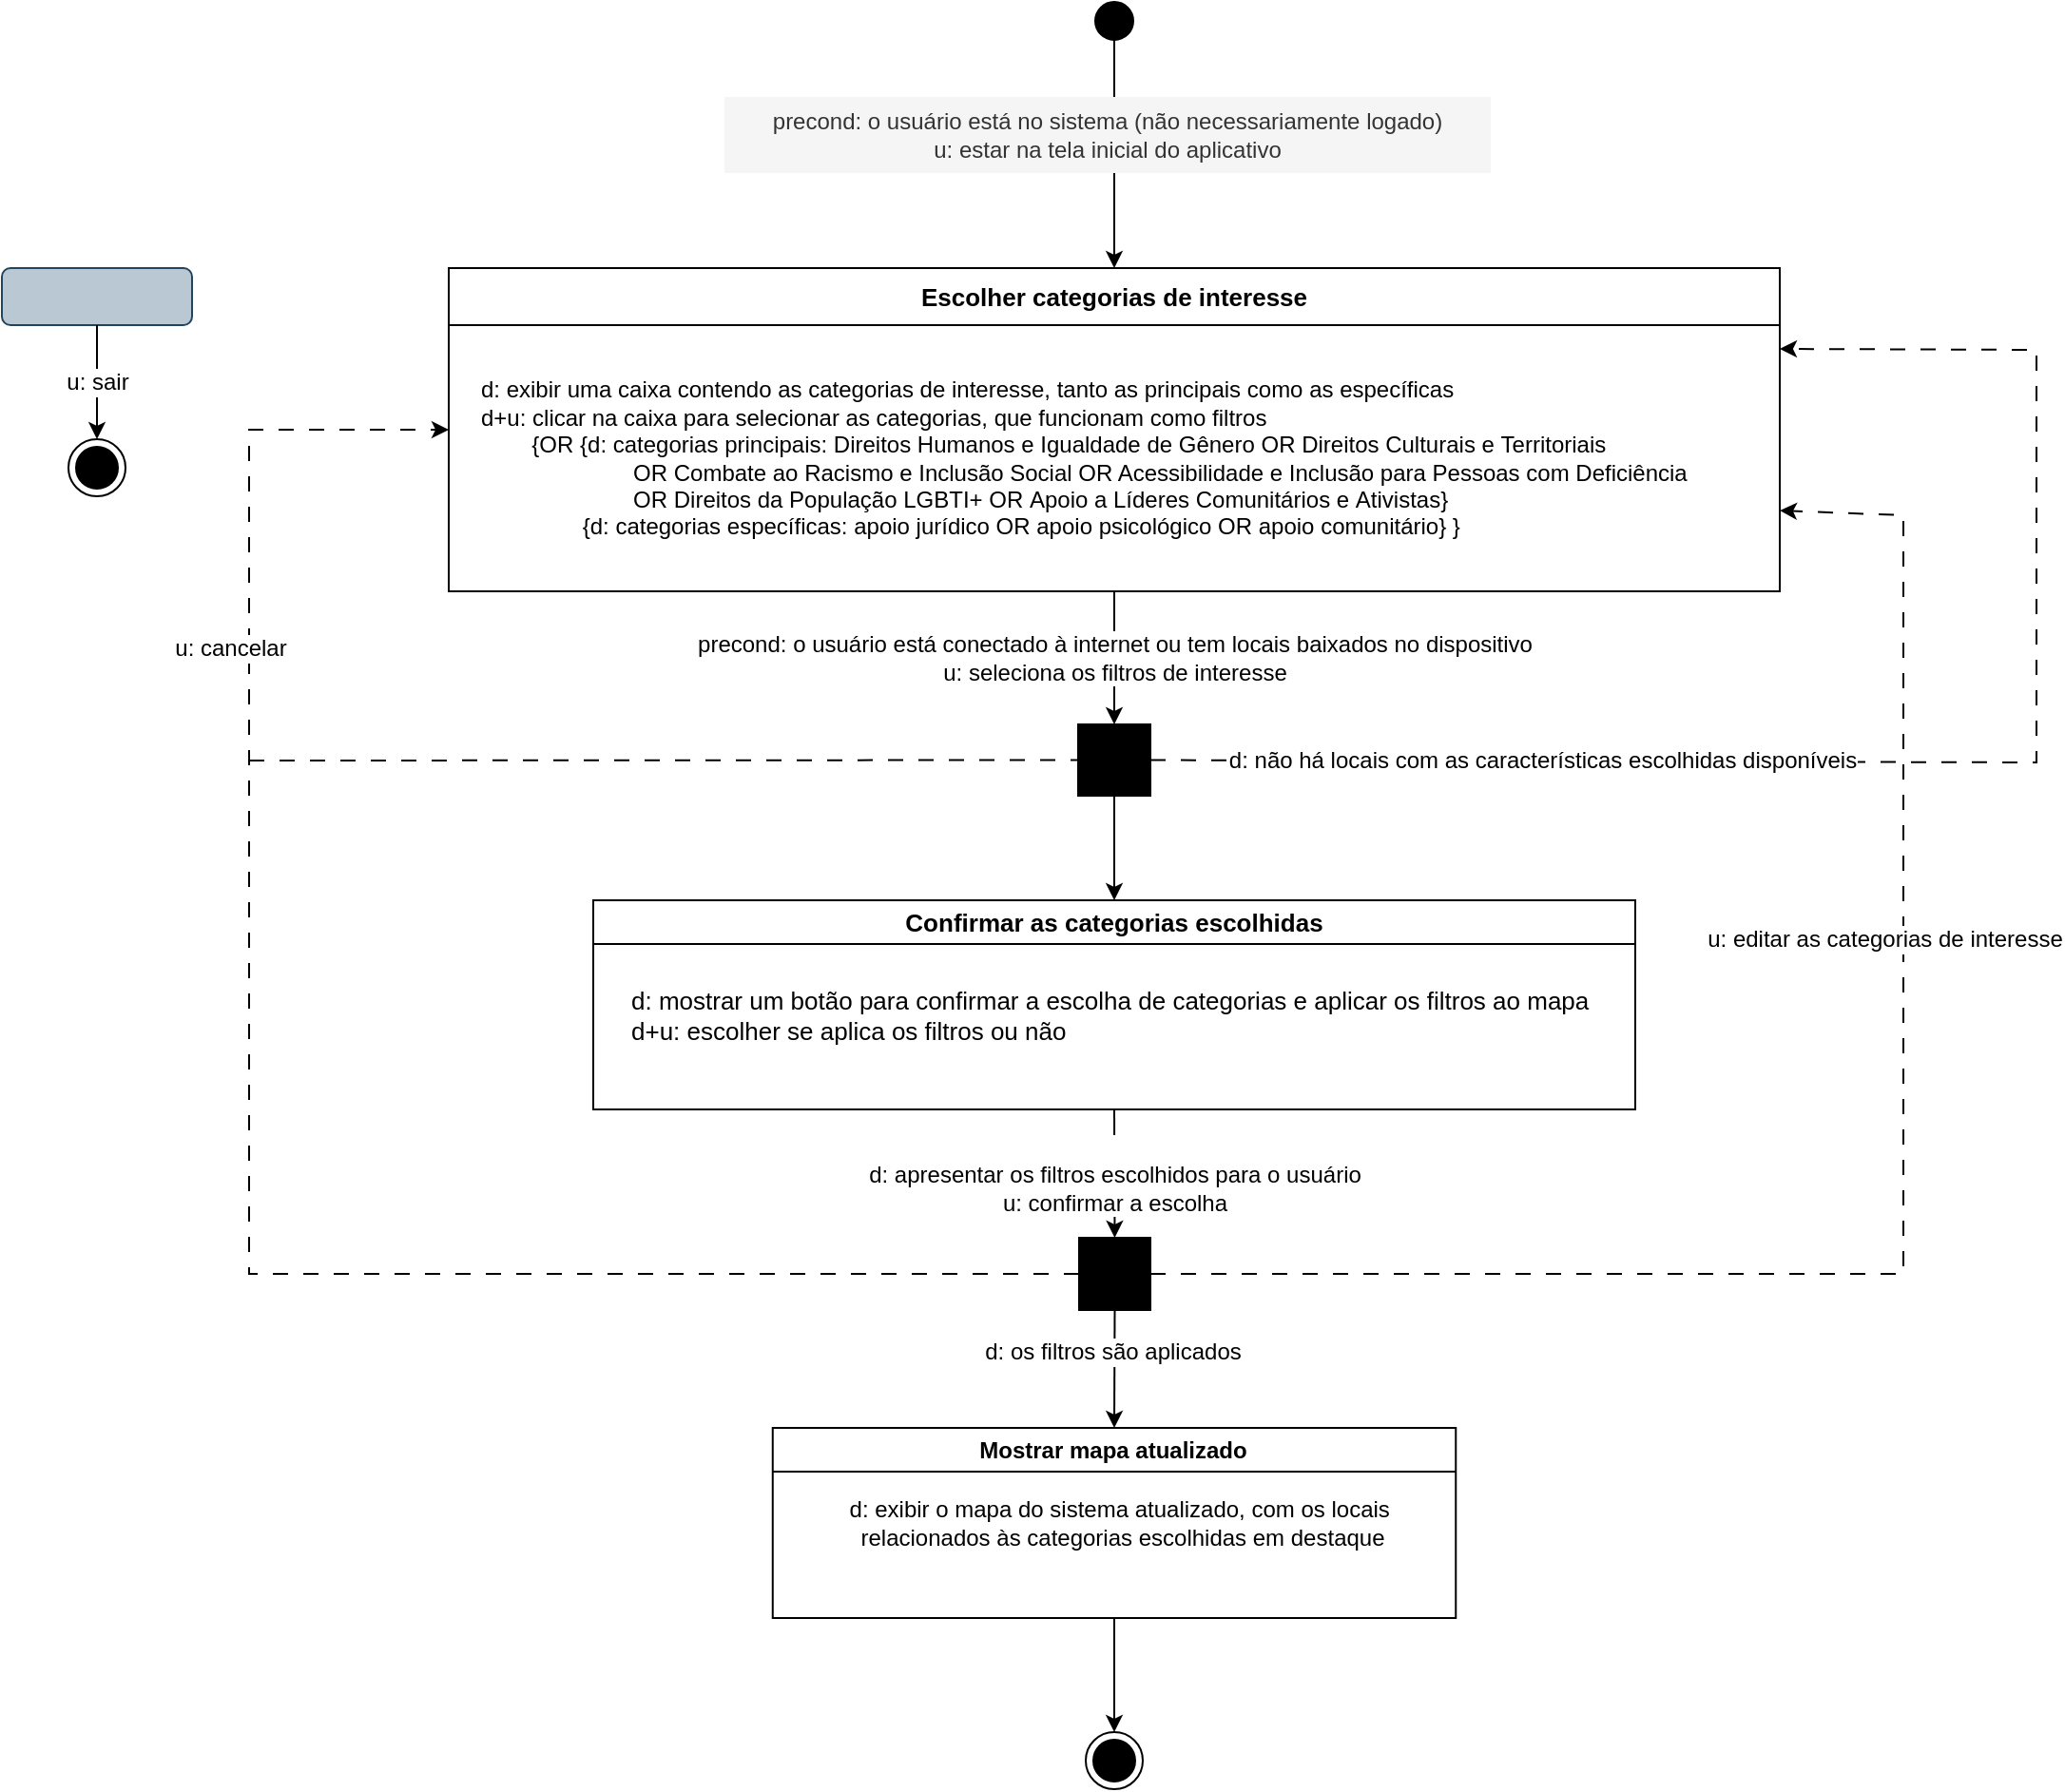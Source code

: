 <mxfile version="25.0.1">
  <diagram name="Página-1" id="4fPj8FKTWWKvgSlPfXeu">
    <mxGraphModel dx="1354" dy="1837" grid="1" gridSize="10" guides="1" tooltips="1" connect="1" arrows="1" fold="1" page="1" pageScale="1" pageWidth="827" pageHeight="1169" math="0" shadow="0">
      <root>
        <mxCell id="0" />
        <mxCell id="1" parent="0" />
        <mxCell id="tzBEl5uezkZAkphJzdvv-1" value="&lt;span style=&quot;font-size: 13px;&quot;&gt;Confirmar as categorias escolhidas&lt;/span&gt;" style="swimlane;whiteSpace=wrap;html=1;" parent="1" vertex="1">
          <mxGeometry x="681" y="332.5" width="548" height="110" as="geometry" />
        </mxCell>
        <mxCell id="tzBEl5uezkZAkphJzdvv-2" value="&lt;div&gt;&lt;font style=&quot;font-size: 13px;&quot;&gt;d: mostrar um botão para confirmar a escolha de categorias e aplicar&lt;/font&gt;&lt;span style=&quot;font-size: 13px; background-color: initial;&quot;&gt;&amp;nbsp;os filtros ao mapa&lt;/span&gt;&lt;/div&gt;&lt;div&gt;&lt;span style=&quot;font-size: 13px; background-color: initial;&quot;&gt;d+u: escolher se aplica os filtros ou não&lt;/span&gt;&lt;/div&gt;" style="text;html=1;align=left;verticalAlign=middle;resizable=0;points=[];autosize=1;strokeColor=none;fillColor=none;rotation=0;" parent="tzBEl5uezkZAkphJzdvv-1" vertex="1">
          <mxGeometry x="18" y="40" width="530" height="40" as="geometry" />
        </mxCell>
        <mxCell id="tzBEl5uezkZAkphJzdvv-5" value="" style="ellipse;whiteSpace=wrap;html=1;aspect=fixed;fillColor=#000000;" parent="1" vertex="1">
          <mxGeometry x="945" y="-140" width="20" height="20" as="geometry" />
        </mxCell>
        <mxCell id="tzBEl5uezkZAkphJzdvv-84" value="" style="whiteSpace=wrap;html=1;fontStyle=1;startSize=23;fillColor=#000000;direction=south;" parent="1" vertex="1">
          <mxGeometry x="936.5" y="510" width="37.5" height="38" as="geometry" />
        </mxCell>
        <mxCell id="tzBEl5uezkZAkphJzdvv-92" value="" style="endArrow=classic;html=1;rounded=0;exitX=0.5;exitY=1;exitDx=0;exitDy=0;entryX=0;entryY=0.5;entryDx=0;entryDy=0;" parent="1" source="tzBEl5uezkZAkphJzdvv-1" target="tzBEl5uezkZAkphJzdvv-84" edge="1">
          <mxGeometry relative="1" as="geometry">
            <mxPoint x="423.995" y="600" as="sourcePoint" />
            <mxPoint x="330" y="540" as="targetPoint" />
          </mxGeometry>
        </mxCell>
        <mxCell id="tzBEl5uezkZAkphJzdvv-93" value="&lt;div&gt;&lt;br&gt;&lt;/div&gt;&lt;div&gt;&lt;div&gt;d: apresentar os filtros escolhidos para o usuário&lt;/div&gt;u: confirmar a escolha&lt;/div&gt;" style="edgeLabel;resizable=0;html=1;;align=center;verticalAlign=middle;fontSize=12;" parent="tzBEl5uezkZAkphJzdvv-92" connectable="0" vertex="1">
          <mxGeometry relative="1" as="geometry" />
        </mxCell>
        <mxCell id="tzBEl5uezkZAkphJzdvv-101" value="" style="ellipse;html=1;shape=endState;fillColor=#000000;strokeColor=#000000;" parent="1" vertex="1">
          <mxGeometry x="940" y="770" width="30" height="30" as="geometry" />
        </mxCell>
        <mxCell id="tzBEl5uezkZAkphJzdvv-104" value="" style="rounded=1;whiteSpace=wrap;html=1;fillColor=#bac8d3;strokeColor=#23445d;" parent="1" vertex="1">
          <mxGeometry x="370" width="100" height="30" as="geometry" />
        </mxCell>
        <mxCell id="tzBEl5uezkZAkphJzdvv-108" value="" style="endArrow=classic;html=1;rounded=0;exitX=0.5;exitY=1;exitDx=0;exitDy=0;entryX=0.5;entryY=0;entryDx=0;entryDy=0;" parent="1" source="tzBEl5uezkZAkphJzdvv-104" target="tzBEl5uezkZAkphJzdvv-110" edge="1">
          <mxGeometry relative="1" as="geometry">
            <mxPoint x="70" y="230" as="sourcePoint" />
            <mxPoint x="112" y="240" as="targetPoint" />
          </mxGeometry>
        </mxCell>
        <mxCell id="tzBEl5uezkZAkphJzdvv-109" value="u: sair" style="edgeLabel;resizable=0;html=1;;align=center;verticalAlign=middle;fontSize=12;" parent="tzBEl5uezkZAkphJzdvv-108" connectable="0" vertex="1">
          <mxGeometry relative="1" as="geometry" />
        </mxCell>
        <mxCell id="tzBEl5uezkZAkphJzdvv-110" value="" style="ellipse;html=1;shape=endState;fillColor=#000000;strokeColor=#000000;" parent="1" vertex="1">
          <mxGeometry x="405" y="90" width="30" height="30" as="geometry" />
        </mxCell>
        <mxCell id="tzBEl5uezkZAkphJzdvv-112" value="" style="endArrow=classic;html=1;rounded=0;exitX=0.5;exitY=1;exitDx=0;exitDy=0;" parent="1" source="tzBEl5uezkZAkphJzdvv-5" target="tzBEl5uezkZAkphJzdvv-114" edge="1">
          <mxGeometry relative="1" as="geometry">
            <mxPoint x="410" y="70" as="sourcePoint" />
            <mxPoint x="424" y="-10" as="targetPoint" />
          </mxGeometry>
        </mxCell>
        <mxCell id="tzBEl5uezkZAkphJzdvv-114" value="&lt;font style=&quot;font-size: 13px;&quot;&gt;Escolher categorias de interesse&lt;/font&gt;" style="swimlane;whiteSpace=wrap;html=1;startSize=30;" parent="1" vertex="1">
          <mxGeometry x="605" width="700" height="170" as="geometry" />
        </mxCell>
        <mxCell id="tzBEl5uezkZAkphJzdvv-119" value="d: exibir uma caixa contendo as categorias de interesse, tanto as principais como as específicas&lt;div&gt;d+u: clicar na caixa para selecionar as categorias, que funcionam como filtros&amp;nbsp;&lt;/div&gt;&lt;div&gt;&lt;span style=&quot;background-color: initial;&quot;&gt;&lt;span style=&quot;white-space: pre;&quot;&gt;&#x9;&lt;/span&gt;{OR {d: categorias principais:&amp;nbsp;&lt;/span&gt;&lt;span style=&quot;background-color: initial;&quot;&gt;Direitos Humanos e&amp;nbsp;&lt;/span&gt;&lt;span style=&quot;background-color: initial;&quot;&gt;Igualdade de&amp;nbsp;&lt;/span&gt;&lt;span style=&quot;background-color: initial;&quot;&gt;Gênero OR&amp;nbsp;&lt;/span&gt;&lt;span style=&quot;background-color: initial;&quot;&gt;Direitos Culturais e&amp;nbsp;&lt;/span&gt;&lt;span style=&quot;background-color: initial;&quot;&gt;Territoriais&amp;nbsp;&lt;/span&gt;&lt;/div&gt;&lt;div&gt;&lt;span style=&quot;background-color: initial;&quot;&gt;&lt;span style=&quot;white-space: pre;&quot;&gt;&#x9;&lt;/span&gt;&lt;span style=&quot;white-space: pre;&quot;&gt;&#x9;&lt;span style=&quot;white-space: pre;&quot;&gt;&#x9;&lt;/span&gt;&lt;/span&gt;OR&amp;nbsp;&lt;/span&gt;&lt;span style=&quot;background-color: initial;&quot;&gt;Combate ao&amp;nbsp;&lt;/span&gt;&lt;span style=&quot;background-color: initial;&quot;&gt;Racismo e I&lt;/span&gt;&lt;span style=&quot;background-color: initial;&quot;&gt;nclusão Social&amp;nbsp;&lt;/span&gt;&lt;span style=&quot;background-color: initial;&quot;&gt;OR Acessibilidade e&amp;nbsp;&lt;/span&gt;&lt;span style=&quot;background-color: initial;&quot;&gt;Inclusão para&amp;nbsp;&lt;/span&gt;&lt;span style=&quot;background-color: initial;&quot;&gt;Pessoas com&amp;nbsp;&lt;/span&gt;&lt;span style=&quot;background-color: initial;&quot;&gt;Deficiência&amp;nbsp;&lt;/span&gt;&lt;/div&gt;&lt;div&gt;&lt;span style=&quot;background-color: initial;&quot;&gt;&lt;span style=&quot;white-space: pre;&quot;&gt;&#x9;&lt;/span&gt;&lt;span style=&quot;white-space: pre;&quot;&gt;&#x9;&lt;/span&gt;&lt;span style=&quot;white-space: pre;&quot;&gt;&#x9;&lt;/span&gt;OR&amp;nbsp;&lt;/span&gt;&lt;span style=&quot;background-color: initial;&quot;&gt;Direitos da População&amp;nbsp;&lt;/span&gt;&lt;span style=&quot;background-color: initial;&quot;&gt;LGBTI+ OR&amp;nbsp;&lt;/span&gt;&lt;span style=&quot;background-color: initial;&quot;&gt;Apoio a Líderes&amp;nbsp;&lt;/span&gt;&lt;span style=&quot;background-color: initial;&quot;&gt;Comunitários e&amp;nbsp;&lt;/span&gt;&lt;span style=&quot;background-color: initial;&quot;&gt;Ativistas}&lt;/span&gt;&lt;/div&gt;&lt;div&gt;&lt;span style=&quot;white-space: pre;&quot;&gt;&#x9;&lt;/span&gt;&lt;span style=&quot;white-space: pre;&quot;&gt;&#x9;&lt;/span&gt;{d: categorias específicas: apoio jurídico OR apoio psicológico OR apoio comunitário} }&lt;/div&gt;" style="text;html=1;align=left;verticalAlign=middle;resizable=0;points=[];autosize=1;strokeColor=none;fillColor=none;" parent="tzBEl5uezkZAkphJzdvv-114" vertex="1">
          <mxGeometry x="15" y="50" width="660" height="100" as="geometry" />
        </mxCell>
        <mxCell id="tzBEl5uezkZAkphJzdvv-117" value="&lt;div style=&quot;&quot;&gt;precond: o usuário está no sistema (não necessariamente logado)&lt;/div&gt;&lt;div style=&quot;&quot;&gt;&lt;span style=&quot;background-color: initial;&quot;&gt;u: estar na tela inicial do aplicativo&lt;/span&gt;&lt;/div&gt;" style="text;html=1;align=center;verticalAlign=middle;whiteSpace=wrap;rounded=0;fillColor=#f5f5f5;fontColor=#333333;strokeColor=none;" parent="1" vertex="1">
          <mxGeometry x="750" y="-90" width="403" height="40" as="geometry" />
        </mxCell>
        <mxCell id="tzBEl5uezkZAkphJzdvv-124" value="" style="whiteSpace=wrap;html=1;fontStyle=1;startSize=23;fillColor=#000000;" parent="1" vertex="1">
          <mxGeometry x="936" y="240" width="38" height="37.5" as="geometry" />
        </mxCell>
        <mxCell id="tzBEl5uezkZAkphJzdvv-125" value="" style="edgeStyle=orthogonalEdgeStyle;rounded=0;orthogonalLoop=1;jettySize=auto;html=1;entryX=0.5;entryY=0;entryDx=0;entryDy=0;exitX=0.5;exitY=1;exitDx=0;exitDy=0;" parent="1" source="tzBEl5uezkZAkphJzdvv-124" target="tzBEl5uezkZAkphJzdvv-1" edge="1">
          <mxGeometry relative="1" as="geometry">
            <mxPoint x="461" y="168" as="sourcePoint" />
            <mxPoint x="460" y="220" as="targetPoint" />
          </mxGeometry>
        </mxCell>
        <mxCell id="VcEPl0-1U5pJkgtZ5y57-3" value="" style="endArrow=classic;html=1;rounded=0;exitX=0.5;exitY=1;exitDx=0;exitDy=0;entryX=0.5;entryY=0;entryDx=0;entryDy=0;" edge="1" parent="1" source="tzBEl5uezkZAkphJzdvv-114" target="tzBEl5uezkZAkphJzdvv-124">
          <mxGeometry relative="1" as="geometry">
            <mxPoint x="950" y="200" as="sourcePoint" />
            <mxPoint x="1050" y="200" as="targetPoint" />
          </mxGeometry>
        </mxCell>
        <mxCell id="VcEPl0-1U5pJkgtZ5y57-4" value="&lt;div&gt;precond: o usuário está conectado à internet ou tem locais baixados no dispositivo&lt;/div&gt;u: seleciona os filtros de interesse" style="edgeLabel;resizable=0;html=1;;align=center;verticalAlign=middle;fontSize=12;" connectable="0" vertex="1" parent="VcEPl0-1U5pJkgtZ5y57-3">
          <mxGeometry relative="1" as="geometry" />
        </mxCell>
        <mxCell id="VcEPl0-1U5pJkgtZ5y57-8" value="" style="endArrow=classic;html=1;rounded=0;exitX=1;exitY=0.5;exitDx=0;exitDy=0;entryX=0.5;entryY=0;entryDx=0;entryDy=0;" edge="1" parent="1" source="tzBEl5uezkZAkphJzdvv-84" target="VcEPl0-1U5pJkgtZ5y57-11">
          <mxGeometry relative="1" as="geometry">
            <mxPoint x="930" y="640" as="sourcePoint" />
            <mxPoint x="952" y="600" as="targetPoint" />
          </mxGeometry>
        </mxCell>
        <mxCell id="VcEPl0-1U5pJkgtZ5y57-9" value="d: os filtros são aplicados" style="edgeLabel;resizable=0;html=1;;align=center;verticalAlign=middle;fontSize=12;" connectable="0" vertex="1" parent="VcEPl0-1U5pJkgtZ5y57-8">
          <mxGeometry relative="1" as="geometry">
            <mxPoint x="-1" y="-9" as="offset" />
          </mxGeometry>
        </mxCell>
        <mxCell id="VcEPl0-1U5pJkgtZ5y57-11" value="Mostrar mapa atualizado" style="swimlane;whiteSpace=wrap;html=1;" vertex="1" parent="1">
          <mxGeometry x="775.38" y="610" width="359.25" height="100" as="geometry" />
        </mxCell>
        <mxCell id="VcEPl0-1U5pJkgtZ5y57-12" value="d: exibir o mapa do sistema atualizado, com os locais&amp;nbsp;&lt;div&gt;relacionados à&lt;span style=&quot;background-color: initial;&quot;&gt;s categorias escolhidas em destaque&lt;/span&gt;&lt;/div&gt;" style="text;html=1;align=center;verticalAlign=middle;resizable=0;points=[];autosize=1;strokeColor=none;fillColor=none;" vertex="1" parent="VcEPl0-1U5pJkgtZ5y57-11">
          <mxGeometry x="28.13" y="30" width="310" height="40" as="geometry" />
        </mxCell>
        <mxCell id="VcEPl0-1U5pJkgtZ5y57-13" value="" style="endArrow=classic;html=1;rounded=0;exitX=0.5;exitY=1;exitDx=0;exitDy=0;entryX=0.5;entryY=0;entryDx=0;entryDy=0;" edge="1" parent="1" source="VcEPl0-1U5pJkgtZ5y57-11" target="tzBEl5uezkZAkphJzdvv-101">
          <mxGeometry width="50" height="50" relative="1" as="geometry">
            <mxPoint x="1090" y="670" as="sourcePoint" />
            <mxPoint x="1140" y="620" as="targetPoint" />
          </mxGeometry>
        </mxCell>
        <mxCell id="VcEPl0-1U5pJkgtZ5y57-14" value="" style="endArrow=classic;html=1;rounded=0;entryX=1;entryY=0.75;entryDx=0;entryDy=0;dashed=1;dashPattern=8 8;exitX=0.5;exitY=0;exitDx=0;exitDy=0;" edge="1" parent="1" source="tzBEl5uezkZAkphJzdvv-84" target="tzBEl5uezkZAkphJzdvv-114">
          <mxGeometry relative="1" as="geometry">
            <mxPoint x="1131.12" y="670" as="sourcePoint" />
            <mxPoint x="1330" y="80" as="targetPoint" />
            <Array as="points">
              <mxPoint x="1370" y="529" />
              <mxPoint x="1370" y="130" />
            </Array>
          </mxGeometry>
        </mxCell>
        <mxCell id="VcEPl0-1U5pJkgtZ5y57-15" value="u: editar as categorias de interesse" style="edgeLabel;resizable=0;html=1;;align=center;verticalAlign=middle;fontSize=12;" connectable="0" vertex="1" parent="VcEPl0-1U5pJkgtZ5y57-14">
          <mxGeometry relative="1" as="geometry">
            <mxPoint x="-10" y="-142" as="offset" />
          </mxGeometry>
        </mxCell>
        <mxCell id="VcEPl0-1U5pJkgtZ5y57-22" value="" style="endArrow=classic;html=1;rounded=0;entryX=0;entryY=0.5;entryDx=0;entryDy=0;dashed=1;dashPattern=8 8;exitX=0.5;exitY=1;exitDx=0;exitDy=0;" edge="1" parent="1" source="tzBEl5uezkZAkphJzdvv-84" target="tzBEl5uezkZAkphJzdvv-114">
          <mxGeometry relative="1" as="geometry">
            <mxPoint x="896.0" y="484" as="sourcePoint" />
            <mxPoint x="565.0" y="40" as="targetPoint" />
            <Array as="points">
              <mxPoint x="500" y="529" />
              <mxPoint x="500" y="85" />
            </Array>
          </mxGeometry>
        </mxCell>
        <mxCell id="VcEPl0-1U5pJkgtZ5y57-23" value="u: cancelar" style="edgeLabel;resizable=0;html=1;;align=center;verticalAlign=middle;fontSize=12;" connectable="0" vertex="1" parent="VcEPl0-1U5pJkgtZ5y57-22">
          <mxGeometry relative="1" as="geometry">
            <mxPoint x="-10" y="-273" as="offset" />
          </mxGeometry>
        </mxCell>
        <mxCell id="VcEPl0-1U5pJkgtZ5y57-24" value="" style="endArrow=none;html=1;rounded=0;entryX=0;entryY=0.5;entryDx=0;entryDy=0;dashed=1;dashPattern=8 8;" edge="1" parent="1" target="tzBEl5uezkZAkphJzdvv-124">
          <mxGeometry width="50" height="50" relative="1" as="geometry">
            <mxPoint x="500" y="259" as="sourcePoint" />
            <mxPoint x="560" y="210" as="targetPoint" />
          </mxGeometry>
        </mxCell>
        <mxCell id="VcEPl0-1U5pJkgtZ5y57-26" value="" style="endArrow=classic;html=1;rounded=0;exitX=1;exitY=0.5;exitDx=0;exitDy=0;entryX=1;entryY=0.25;entryDx=0;entryDy=0;dashed=1;dashPattern=8 8;" edge="1" parent="1" source="tzBEl5uezkZAkphJzdvv-124" target="tzBEl5uezkZAkphJzdvv-114">
          <mxGeometry relative="1" as="geometry">
            <mxPoint x="1000" y="268.75" as="sourcePoint" />
            <mxPoint x="1310" y="50" as="targetPoint" />
            <Array as="points">
              <mxPoint x="1440" y="260" />
              <mxPoint x="1440" y="43" />
            </Array>
          </mxGeometry>
        </mxCell>
        <mxCell id="VcEPl0-1U5pJkgtZ5y57-27" value="d: não há locais com as características escolhidas disponíveis" style="edgeLabel;resizable=0;html=1;;align=center;verticalAlign=middle;fontSize=12;" connectable="0" vertex="1" parent="VcEPl0-1U5pJkgtZ5y57-26">
          <mxGeometry relative="1" as="geometry">
            <mxPoint x="-203" y="-1" as="offset" />
          </mxGeometry>
        </mxCell>
      </root>
    </mxGraphModel>
  </diagram>
</mxfile>
